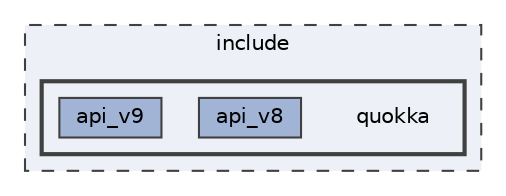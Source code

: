 digraph "include/quokka"
{
 // LATEX_PDF_SIZE
  bgcolor="transparent";
  edge [fontname=Helvetica,fontsize=10,labelfontname=Helvetica,labelfontsize=10];
  node [fontname=Helvetica,fontsize=10,shape=box,height=0.2,width=0.4];
  compound=true
  subgraph clusterdir_d44c64559bbebec7f509842c48db8b23 {
    graph [ bgcolor="#edf0f7", pencolor="grey25", label="include", fontname=Helvetica,fontsize=10 style="filled,dashed", URL="dir_d44c64559bbebec7f509842c48db8b23.html",tooltip=""]
  subgraph clusterdir_98adfcdd6787381660bdc015da030649 {
    graph [ bgcolor="#edf0f7", pencolor="grey25", label="", fontname=Helvetica,fontsize=10 style="filled,bold", URL="dir_98adfcdd6787381660bdc015da030649.html",tooltip=""]
    dir_98adfcdd6787381660bdc015da030649 [shape=plaintext, label="quokka"];
  dir_df5cc0758fe864f4300a45010aff1681 [label="api_v8", fillcolor="#a2b4d6", color="grey25", style="filled", URL="dir_df5cc0758fe864f4300a45010aff1681.html",tooltip=""];
  dir_dafeba2b1b57a903898d455a40aea22f [label="api_v9", fillcolor="#a2b4d6", color="grey25", style="filled", URL="dir_dafeba2b1b57a903898d455a40aea22f.html",tooltip=""];
  }
  }
}

